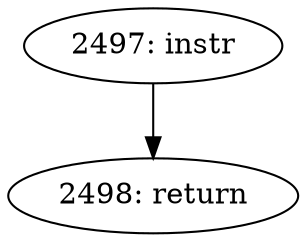 digraph CFG_tcp_reset_reno_sack {
2497 [label="2497: instr"]
	2497 -> 2498
2498 [label="2498: return"]
	
}
